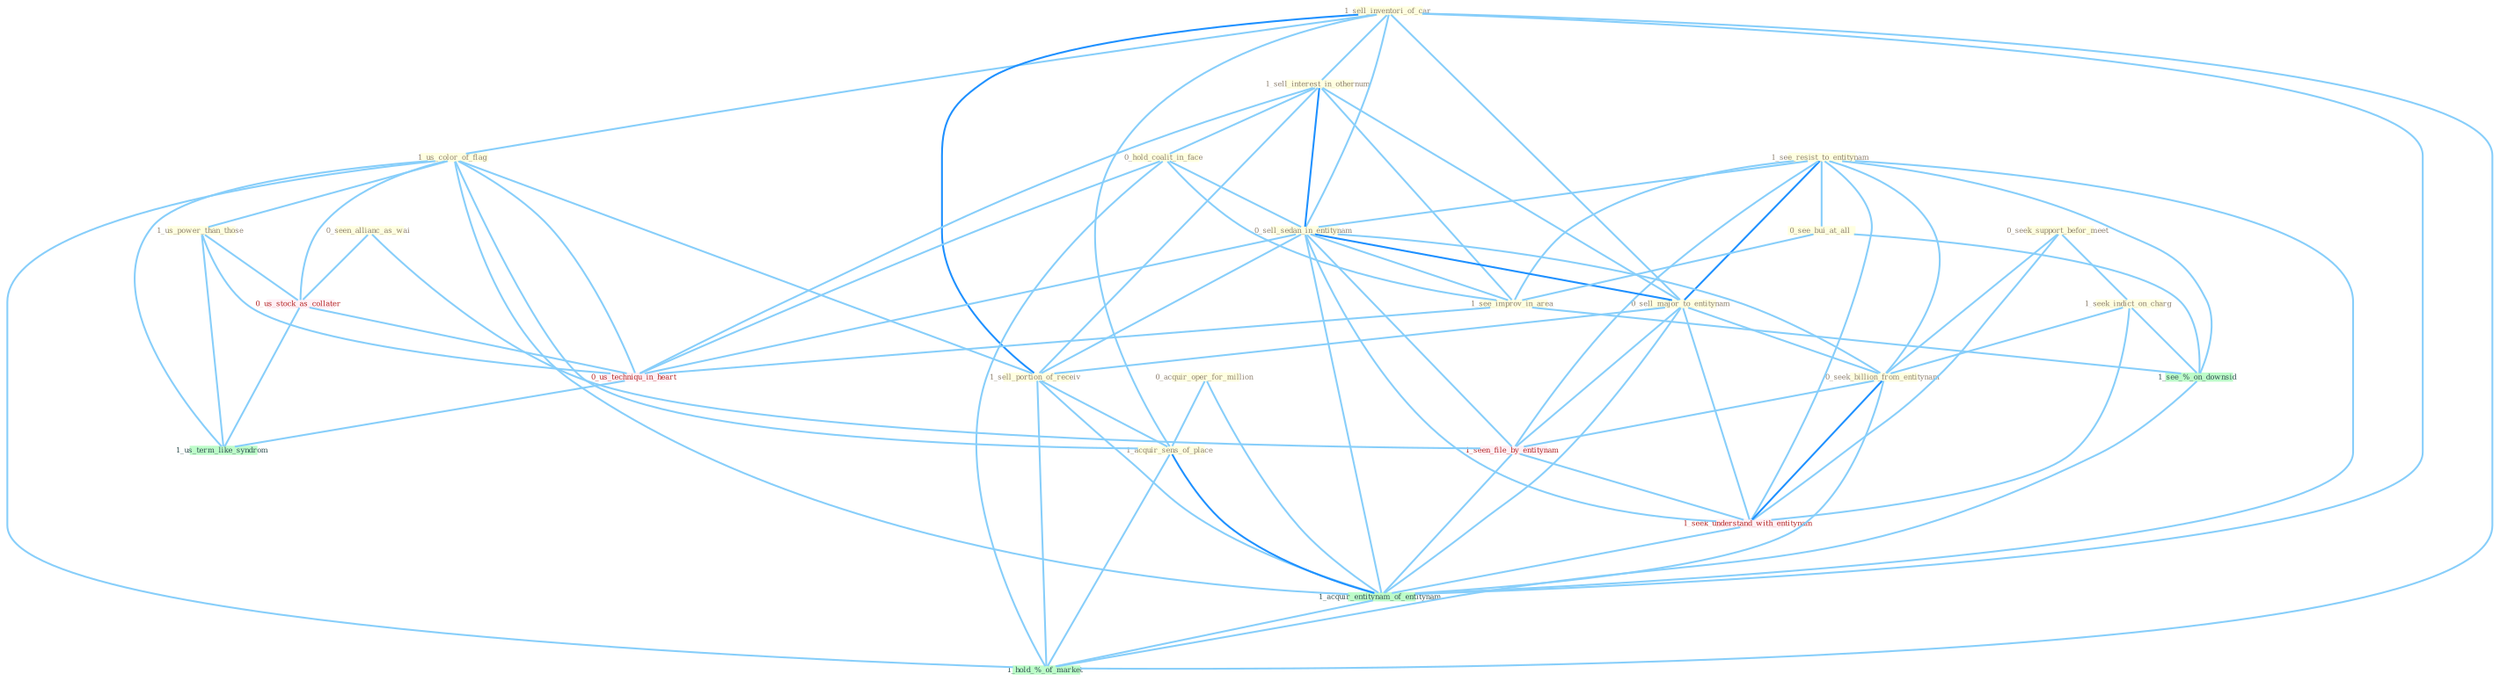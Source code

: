 Graph G{ 
    node
    [shape=polygon,style=filled,width=.5,height=.06,color="#BDFCC9",fixedsize=true,fontsize=4,
    fontcolor="#2f4f4f"];
    {node
    [color="#ffffe0", fontcolor="#8b7d6b"] "1_sell_inventori_of_car " "1_see_resist_to_entitynam " "1_sell_interest_in_othernum " "0_acquir_oper_for_million " "1_us_color_of_flag " "0_seen_allianc_as_wai " "0_hold_coalit_in_face " "0_sell_sedan_in_entitynam " "0_seek_support_befor_meet " "0_see_bui_at_all " "0_sell_major_to_entitynam " "1_seek_indict_on_charg " "0_seek_billion_from_entitynam " "1_see_improv_in_area " "1_sell_portion_of_receiv " "1_us_power_than_those " "1_acquir_sens_of_place "}
{node [color="#fff0f5", fontcolor="#b22222"] "1_seen_file_by_entitynam " "0_us_stock_as_collater " "1_seek_understand_with_entitynam " "0_us_techniqu_in_heart "}
edge [color="#B0E2FF"];

	"1_sell_inventori_of_car " -- "1_sell_interest_in_othernum " [w="1", color="#87cefa" ];
	"1_sell_inventori_of_car " -- "1_us_color_of_flag " [w="1", color="#87cefa" ];
	"1_sell_inventori_of_car " -- "0_sell_sedan_in_entitynam " [w="1", color="#87cefa" ];
	"1_sell_inventori_of_car " -- "0_sell_major_to_entitynam " [w="1", color="#87cefa" ];
	"1_sell_inventori_of_car " -- "1_sell_portion_of_receiv " [w="2", color="#1e90ff" , len=0.8];
	"1_sell_inventori_of_car " -- "1_acquir_sens_of_place " [w="1", color="#87cefa" ];
	"1_sell_inventori_of_car " -- "1_acquir_entitynam_of_entitynam " [w="1", color="#87cefa" ];
	"1_sell_inventori_of_car " -- "1_hold_%_of_market " [w="1", color="#87cefa" ];
	"1_see_resist_to_entitynam " -- "0_sell_sedan_in_entitynam " [w="1", color="#87cefa" ];
	"1_see_resist_to_entitynam " -- "0_see_bui_at_all " [w="1", color="#87cefa" ];
	"1_see_resist_to_entitynam " -- "0_sell_major_to_entitynam " [w="2", color="#1e90ff" , len=0.8];
	"1_see_resist_to_entitynam " -- "0_seek_billion_from_entitynam " [w="1", color="#87cefa" ];
	"1_see_resist_to_entitynam " -- "1_see_improv_in_area " [w="1", color="#87cefa" ];
	"1_see_resist_to_entitynam " -- "1_seen_file_by_entitynam " [w="1", color="#87cefa" ];
	"1_see_resist_to_entitynam " -- "1_seek_understand_with_entitynam " [w="1", color="#87cefa" ];
	"1_see_resist_to_entitynam " -- "1_acquir_entitynam_of_entitynam " [w="1", color="#87cefa" ];
	"1_see_resist_to_entitynam " -- "1_see_%_on_downsid " [w="1", color="#87cefa" ];
	"1_sell_interest_in_othernum " -- "0_hold_coalit_in_face " [w="1", color="#87cefa" ];
	"1_sell_interest_in_othernum " -- "0_sell_sedan_in_entitynam " [w="2", color="#1e90ff" , len=0.8];
	"1_sell_interest_in_othernum " -- "0_sell_major_to_entitynam " [w="1", color="#87cefa" ];
	"1_sell_interest_in_othernum " -- "1_see_improv_in_area " [w="1", color="#87cefa" ];
	"1_sell_interest_in_othernum " -- "1_sell_portion_of_receiv " [w="1", color="#87cefa" ];
	"1_sell_interest_in_othernum " -- "0_us_techniqu_in_heart " [w="1", color="#87cefa" ];
	"0_acquir_oper_for_million " -- "1_acquir_sens_of_place " [w="1", color="#87cefa" ];
	"0_acquir_oper_for_million " -- "1_acquir_entitynam_of_entitynam " [w="1", color="#87cefa" ];
	"1_us_color_of_flag " -- "1_sell_portion_of_receiv " [w="1", color="#87cefa" ];
	"1_us_color_of_flag " -- "1_us_power_than_those " [w="1", color="#87cefa" ];
	"1_us_color_of_flag " -- "1_acquir_sens_of_place " [w="1", color="#87cefa" ];
	"1_us_color_of_flag " -- "0_us_stock_as_collater " [w="1", color="#87cefa" ];
	"1_us_color_of_flag " -- "1_acquir_entitynam_of_entitynam " [w="1", color="#87cefa" ];
	"1_us_color_of_flag " -- "0_us_techniqu_in_heart " [w="1", color="#87cefa" ];
	"1_us_color_of_flag " -- "1_us_term_like_syndrom " [w="1", color="#87cefa" ];
	"1_us_color_of_flag " -- "1_hold_%_of_market " [w="1", color="#87cefa" ];
	"0_seen_allianc_as_wai " -- "1_seen_file_by_entitynam " [w="1", color="#87cefa" ];
	"0_seen_allianc_as_wai " -- "0_us_stock_as_collater " [w="1", color="#87cefa" ];
	"0_hold_coalit_in_face " -- "0_sell_sedan_in_entitynam " [w="1", color="#87cefa" ];
	"0_hold_coalit_in_face " -- "1_see_improv_in_area " [w="1", color="#87cefa" ];
	"0_hold_coalit_in_face " -- "0_us_techniqu_in_heart " [w="1", color="#87cefa" ];
	"0_hold_coalit_in_face " -- "1_hold_%_of_market " [w="1", color="#87cefa" ];
	"0_sell_sedan_in_entitynam " -- "0_sell_major_to_entitynam " [w="2", color="#1e90ff" , len=0.8];
	"0_sell_sedan_in_entitynam " -- "0_seek_billion_from_entitynam " [w="1", color="#87cefa" ];
	"0_sell_sedan_in_entitynam " -- "1_see_improv_in_area " [w="1", color="#87cefa" ];
	"0_sell_sedan_in_entitynam " -- "1_sell_portion_of_receiv " [w="1", color="#87cefa" ];
	"0_sell_sedan_in_entitynam " -- "1_seen_file_by_entitynam " [w="1", color="#87cefa" ];
	"0_sell_sedan_in_entitynam " -- "1_seek_understand_with_entitynam " [w="1", color="#87cefa" ];
	"0_sell_sedan_in_entitynam " -- "1_acquir_entitynam_of_entitynam " [w="1", color="#87cefa" ];
	"0_sell_sedan_in_entitynam " -- "0_us_techniqu_in_heart " [w="1", color="#87cefa" ];
	"0_seek_support_befor_meet " -- "1_seek_indict_on_charg " [w="1", color="#87cefa" ];
	"0_seek_support_befor_meet " -- "0_seek_billion_from_entitynam " [w="1", color="#87cefa" ];
	"0_seek_support_befor_meet " -- "1_seek_understand_with_entitynam " [w="1", color="#87cefa" ];
	"0_see_bui_at_all " -- "1_see_improv_in_area " [w="1", color="#87cefa" ];
	"0_see_bui_at_all " -- "1_see_%_on_downsid " [w="1", color="#87cefa" ];
	"0_sell_major_to_entitynam " -- "0_seek_billion_from_entitynam " [w="1", color="#87cefa" ];
	"0_sell_major_to_entitynam " -- "1_sell_portion_of_receiv " [w="1", color="#87cefa" ];
	"0_sell_major_to_entitynam " -- "1_seen_file_by_entitynam " [w="1", color="#87cefa" ];
	"0_sell_major_to_entitynam " -- "1_seek_understand_with_entitynam " [w="1", color="#87cefa" ];
	"0_sell_major_to_entitynam " -- "1_acquir_entitynam_of_entitynam " [w="1", color="#87cefa" ];
	"1_seek_indict_on_charg " -- "0_seek_billion_from_entitynam " [w="1", color="#87cefa" ];
	"1_seek_indict_on_charg " -- "1_seek_understand_with_entitynam " [w="1", color="#87cefa" ];
	"1_seek_indict_on_charg " -- "1_see_%_on_downsid " [w="1", color="#87cefa" ];
	"0_seek_billion_from_entitynam " -- "1_seen_file_by_entitynam " [w="1", color="#87cefa" ];
	"0_seek_billion_from_entitynam " -- "1_seek_understand_with_entitynam " [w="2", color="#1e90ff" , len=0.8];
	"0_seek_billion_from_entitynam " -- "1_acquir_entitynam_of_entitynam " [w="1", color="#87cefa" ];
	"1_see_improv_in_area " -- "0_us_techniqu_in_heart " [w="1", color="#87cefa" ];
	"1_see_improv_in_area " -- "1_see_%_on_downsid " [w="1", color="#87cefa" ];
	"1_sell_portion_of_receiv " -- "1_acquir_sens_of_place " [w="1", color="#87cefa" ];
	"1_sell_portion_of_receiv " -- "1_acquir_entitynam_of_entitynam " [w="1", color="#87cefa" ];
	"1_sell_portion_of_receiv " -- "1_hold_%_of_market " [w="1", color="#87cefa" ];
	"1_us_power_than_those " -- "0_us_stock_as_collater " [w="1", color="#87cefa" ];
	"1_us_power_than_those " -- "0_us_techniqu_in_heart " [w="1", color="#87cefa" ];
	"1_us_power_than_those " -- "1_us_term_like_syndrom " [w="1", color="#87cefa" ];
	"1_acquir_sens_of_place " -- "1_acquir_entitynam_of_entitynam " [w="2", color="#1e90ff" , len=0.8];
	"1_acquir_sens_of_place " -- "1_hold_%_of_market " [w="1", color="#87cefa" ];
	"1_seen_file_by_entitynam " -- "1_seek_understand_with_entitynam " [w="1", color="#87cefa" ];
	"1_seen_file_by_entitynam " -- "1_acquir_entitynam_of_entitynam " [w="1", color="#87cefa" ];
	"0_us_stock_as_collater " -- "0_us_techniqu_in_heart " [w="1", color="#87cefa" ];
	"0_us_stock_as_collater " -- "1_us_term_like_syndrom " [w="1", color="#87cefa" ];
	"1_seek_understand_with_entitynam " -- "1_acquir_entitynam_of_entitynam " [w="1", color="#87cefa" ];
	"1_acquir_entitynam_of_entitynam " -- "1_hold_%_of_market " [w="1", color="#87cefa" ];
	"0_us_techniqu_in_heart " -- "1_us_term_like_syndrom " [w="1", color="#87cefa" ];
	"1_see_%_on_downsid " -- "1_hold_%_of_market " [w="1", color="#87cefa" ];
}